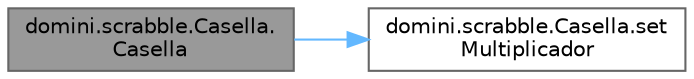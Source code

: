 digraph "domini.scrabble.Casella.Casella"
{
 // INTERACTIVE_SVG=YES
 // LATEX_PDF_SIZE
  bgcolor="transparent";
  edge [fontname=Helvetica,fontsize=10,labelfontname=Helvetica,labelfontsize=10];
  node [fontname=Helvetica,fontsize=10,shape=box,height=0.2,width=0.4];
  rankdir="LR";
  Node1 [id="Node000001",label="domini.scrabble.Casella.\lCasella",height=0.2,width=0.4,color="gray40", fillcolor="grey60", style="filled", fontcolor="black",tooltip="Constructor de la classe Casella."];
  Node1 -> Node2 [id="edge1_Node000001_Node000002",color="steelblue1",style="solid",tooltip=" "];
  Node2 [id="Node000002",label="domini.scrabble.Casella.set\lMultiplicador",height=0.2,width=0.4,color="grey40", fillcolor="white", style="filled",URL="$classdomini_1_1scrabble_1_1_casella.html#ab4777c8d207856ac173fe16784487243",tooltip="Assigna un multiplicador a la casella."];
}
